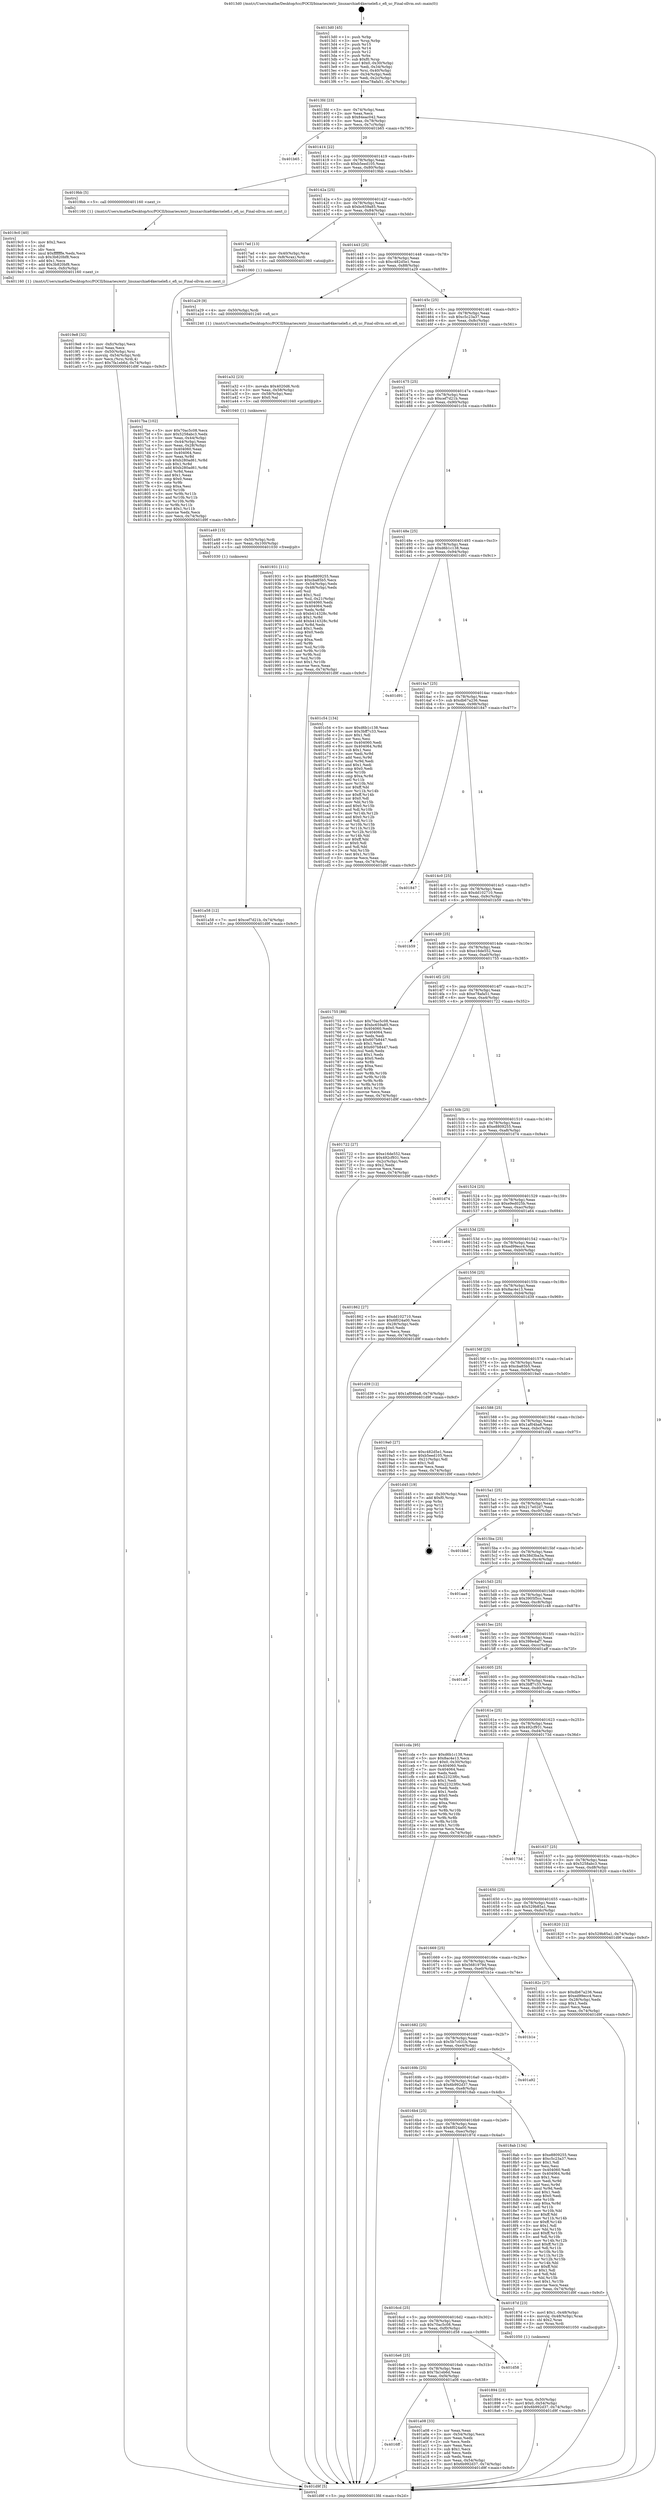 digraph "0x4013d0" {
  label = "0x4013d0 (/mnt/c/Users/mathe/Desktop/tcc/POCII/binaries/extr_linuxarchia64kernelefi.c_efi_uc_Final-ollvm.out::main(0))"
  labelloc = "t"
  node[shape=record]

  Entry [label="",width=0.3,height=0.3,shape=circle,fillcolor=black,style=filled]
  "0x4013fd" [label="{
     0x4013fd [23]\l
     | [instrs]\l
     &nbsp;&nbsp;0x4013fd \<+3\>: mov -0x74(%rbp),%eax\l
     &nbsp;&nbsp;0x401400 \<+2\>: mov %eax,%ecx\l
     &nbsp;&nbsp;0x401402 \<+6\>: sub $0x84eac042,%ecx\l
     &nbsp;&nbsp;0x401408 \<+3\>: mov %eax,-0x78(%rbp)\l
     &nbsp;&nbsp;0x40140b \<+3\>: mov %ecx,-0x7c(%rbp)\l
     &nbsp;&nbsp;0x40140e \<+6\>: je 0000000000401b65 \<main+0x795\>\l
  }"]
  "0x401b65" [label="{
     0x401b65\l
  }", style=dashed]
  "0x401414" [label="{
     0x401414 [22]\l
     | [instrs]\l
     &nbsp;&nbsp;0x401414 \<+5\>: jmp 0000000000401419 \<main+0x49\>\l
     &nbsp;&nbsp;0x401419 \<+3\>: mov -0x78(%rbp),%eax\l
     &nbsp;&nbsp;0x40141c \<+5\>: sub $0xb5eed105,%eax\l
     &nbsp;&nbsp;0x401421 \<+3\>: mov %eax,-0x80(%rbp)\l
     &nbsp;&nbsp;0x401424 \<+6\>: je 00000000004019bb \<main+0x5eb\>\l
  }"]
  Exit [label="",width=0.3,height=0.3,shape=circle,fillcolor=black,style=filled,peripheries=2]
  "0x4019bb" [label="{
     0x4019bb [5]\l
     | [instrs]\l
     &nbsp;&nbsp;0x4019bb \<+5\>: call 0000000000401160 \<next_i\>\l
     | [calls]\l
     &nbsp;&nbsp;0x401160 \{1\} (/mnt/c/Users/mathe/Desktop/tcc/POCII/binaries/extr_linuxarchia64kernelefi.c_efi_uc_Final-ollvm.out::next_i)\l
  }"]
  "0x40142a" [label="{
     0x40142a [25]\l
     | [instrs]\l
     &nbsp;&nbsp;0x40142a \<+5\>: jmp 000000000040142f \<main+0x5f\>\l
     &nbsp;&nbsp;0x40142f \<+3\>: mov -0x78(%rbp),%eax\l
     &nbsp;&nbsp;0x401432 \<+5\>: sub $0xbc659a85,%eax\l
     &nbsp;&nbsp;0x401437 \<+6\>: mov %eax,-0x84(%rbp)\l
     &nbsp;&nbsp;0x40143d \<+6\>: je 00000000004017ad \<main+0x3dd\>\l
  }"]
  "0x401a58" [label="{
     0x401a58 [12]\l
     | [instrs]\l
     &nbsp;&nbsp;0x401a58 \<+7\>: movl $0xcef7d21b,-0x74(%rbp)\l
     &nbsp;&nbsp;0x401a5f \<+5\>: jmp 0000000000401d9f \<main+0x9cf\>\l
  }"]
  "0x4017ad" [label="{
     0x4017ad [13]\l
     | [instrs]\l
     &nbsp;&nbsp;0x4017ad \<+4\>: mov -0x40(%rbp),%rax\l
     &nbsp;&nbsp;0x4017b1 \<+4\>: mov 0x8(%rax),%rdi\l
     &nbsp;&nbsp;0x4017b5 \<+5\>: call 0000000000401060 \<atoi@plt\>\l
     | [calls]\l
     &nbsp;&nbsp;0x401060 \{1\} (unknown)\l
  }"]
  "0x401443" [label="{
     0x401443 [25]\l
     | [instrs]\l
     &nbsp;&nbsp;0x401443 \<+5\>: jmp 0000000000401448 \<main+0x78\>\l
     &nbsp;&nbsp;0x401448 \<+3\>: mov -0x78(%rbp),%eax\l
     &nbsp;&nbsp;0x40144b \<+5\>: sub $0xc482d5e1,%eax\l
     &nbsp;&nbsp;0x401450 \<+6\>: mov %eax,-0x88(%rbp)\l
     &nbsp;&nbsp;0x401456 \<+6\>: je 0000000000401a29 \<main+0x659\>\l
  }"]
  "0x401a49" [label="{
     0x401a49 [15]\l
     | [instrs]\l
     &nbsp;&nbsp;0x401a49 \<+4\>: mov -0x50(%rbp),%rdi\l
     &nbsp;&nbsp;0x401a4d \<+6\>: mov %eax,-0x100(%rbp)\l
     &nbsp;&nbsp;0x401a53 \<+5\>: call 0000000000401030 \<free@plt\>\l
     | [calls]\l
     &nbsp;&nbsp;0x401030 \{1\} (unknown)\l
  }"]
  "0x401a29" [label="{
     0x401a29 [9]\l
     | [instrs]\l
     &nbsp;&nbsp;0x401a29 \<+4\>: mov -0x50(%rbp),%rdi\l
     &nbsp;&nbsp;0x401a2d \<+5\>: call 0000000000401240 \<efi_uc\>\l
     | [calls]\l
     &nbsp;&nbsp;0x401240 \{1\} (/mnt/c/Users/mathe/Desktop/tcc/POCII/binaries/extr_linuxarchia64kernelefi.c_efi_uc_Final-ollvm.out::efi_uc)\l
  }"]
  "0x40145c" [label="{
     0x40145c [25]\l
     | [instrs]\l
     &nbsp;&nbsp;0x40145c \<+5\>: jmp 0000000000401461 \<main+0x91\>\l
     &nbsp;&nbsp;0x401461 \<+3\>: mov -0x78(%rbp),%eax\l
     &nbsp;&nbsp;0x401464 \<+5\>: sub $0xc5c23a37,%eax\l
     &nbsp;&nbsp;0x401469 \<+6\>: mov %eax,-0x8c(%rbp)\l
     &nbsp;&nbsp;0x40146f \<+6\>: je 0000000000401931 \<main+0x561\>\l
  }"]
  "0x401a32" [label="{
     0x401a32 [23]\l
     | [instrs]\l
     &nbsp;&nbsp;0x401a32 \<+10\>: movabs $0x4020d6,%rdi\l
     &nbsp;&nbsp;0x401a3c \<+3\>: mov %eax,-0x58(%rbp)\l
     &nbsp;&nbsp;0x401a3f \<+3\>: mov -0x58(%rbp),%esi\l
     &nbsp;&nbsp;0x401a42 \<+2\>: mov $0x0,%al\l
     &nbsp;&nbsp;0x401a44 \<+5\>: call 0000000000401040 \<printf@plt\>\l
     | [calls]\l
     &nbsp;&nbsp;0x401040 \{1\} (unknown)\l
  }"]
  "0x401931" [label="{
     0x401931 [111]\l
     | [instrs]\l
     &nbsp;&nbsp;0x401931 \<+5\>: mov $0xe8809255,%eax\l
     &nbsp;&nbsp;0x401936 \<+5\>: mov $0xcba85b5,%ecx\l
     &nbsp;&nbsp;0x40193b \<+3\>: mov -0x54(%rbp),%edx\l
     &nbsp;&nbsp;0x40193e \<+3\>: cmp -0x48(%rbp),%edx\l
     &nbsp;&nbsp;0x401941 \<+4\>: setl %sil\l
     &nbsp;&nbsp;0x401945 \<+4\>: and $0x1,%sil\l
     &nbsp;&nbsp;0x401949 \<+4\>: mov %sil,-0x21(%rbp)\l
     &nbsp;&nbsp;0x40194d \<+7\>: mov 0x404060,%edx\l
     &nbsp;&nbsp;0x401954 \<+7\>: mov 0x404064,%edi\l
     &nbsp;&nbsp;0x40195b \<+3\>: mov %edx,%r8d\l
     &nbsp;&nbsp;0x40195e \<+7\>: sub $0xb414328c,%r8d\l
     &nbsp;&nbsp;0x401965 \<+4\>: sub $0x1,%r8d\l
     &nbsp;&nbsp;0x401969 \<+7\>: add $0xb414328c,%r8d\l
     &nbsp;&nbsp;0x401970 \<+4\>: imul %r8d,%edx\l
     &nbsp;&nbsp;0x401974 \<+3\>: and $0x1,%edx\l
     &nbsp;&nbsp;0x401977 \<+3\>: cmp $0x0,%edx\l
     &nbsp;&nbsp;0x40197a \<+4\>: sete %sil\l
     &nbsp;&nbsp;0x40197e \<+3\>: cmp $0xa,%edi\l
     &nbsp;&nbsp;0x401981 \<+4\>: setl %r9b\l
     &nbsp;&nbsp;0x401985 \<+3\>: mov %sil,%r10b\l
     &nbsp;&nbsp;0x401988 \<+3\>: and %r9b,%r10b\l
     &nbsp;&nbsp;0x40198b \<+3\>: xor %r9b,%sil\l
     &nbsp;&nbsp;0x40198e \<+3\>: or %sil,%r10b\l
     &nbsp;&nbsp;0x401991 \<+4\>: test $0x1,%r10b\l
     &nbsp;&nbsp;0x401995 \<+3\>: cmovne %ecx,%eax\l
     &nbsp;&nbsp;0x401998 \<+3\>: mov %eax,-0x74(%rbp)\l
     &nbsp;&nbsp;0x40199b \<+5\>: jmp 0000000000401d9f \<main+0x9cf\>\l
  }"]
  "0x401475" [label="{
     0x401475 [25]\l
     | [instrs]\l
     &nbsp;&nbsp;0x401475 \<+5\>: jmp 000000000040147a \<main+0xaa\>\l
     &nbsp;&nbsp;0x40147a \<+3\>: mov -0x78(%rbp),%eax\l
     &nbsp;&nbsp;0x40147d \<+5\>: sub $0xcef7d21b,%eax\l
     &nbsp;&nbsp;0x401482 \<+6\>: mov %eax,-0x90(%rbp)\l
     &nbsp;&nbsp;0x401488 \<+6\>: je 0000000000401c54 \<main+0x884\>\l
  }"]
  "0x4016ff" [label="{
     0x4016ff\l
  }", style=dashed]
  "0x401c54" [label="{
     0x401c54 [134]\l
     | [instrs]\l
     &nbsp;&nbsp;0x401c54 \<+5\>: mov $0xd6b1c138,%eax\l
     &nbsp;&nbsp;0x401c59 \<+5\>: mov $0x3bff7c33,%ecx\l
     &nbsp;&nbsp;0x401c5e \<+2\>: mov $0x1,%dl\l
     &nbsp;&nbsp;0x401c60 \<+2\>: xor %esi,%esi\l
     &nbsp;&nbsp;0x401c62 \<+7\>: mov 0x404060,%edi\l
     &nbsp;&nbsp;0x401c69 \<+8\>: mov 0x404064,%r8d\l
     &nbsp;&nbsp;0x401c71 \<+3\>: sub $0x1,%esi\l
     &nbsp;&nbsp;0x401c74 \<+3\>: mov %edi,%r9d\l
     &nbsp;&nbsp;0x401c77 \<+3\>: add %esi,%r9d\l
     &nbsp;&nbsp;0x401c7a \<+4\>: imul %r9d,%edi\l
     &nbsp;&nbsp;0x401c7e \<+3\>: and $0x1,%edi\l
     &nbsp;&nbsp;0x401c81 \<+3\>: cmp $0x0,%edi\l
     &nbsp;&nbsp;0x401c84 \<+4\>: sete %r10b\l
     &nbsp;&nbsp;0x401c88 \<+4\>: cmp $0xa,%r8d\l
     &nbsp;&nbsp;0x401c8c \<+4\>: setl %r11b\l
     &nbsp;&nbsp;0x401c90 \<+3\>: mov %r10b,%bl\l
     &nbsp;&nbsp;0x401c93 \<+3\>: xor $0xff,%bl\l
     &nbsp;&nbsp;0x401c96 \<+3\>: mov %r11b,%r14b\l
     &nbsp;&nbsp;0x401c99 \<+4\>: xor $0xff,%r14b\l
     &nbsp;&nbsp;0x401c9d \<+3\>: xor $0x0,%dl\l
     &nbsp;&nbsp;0x401ca0 \<+3\>: mov %bl,%r15b\l
     &nbsp;&nbsp;0x401ca3 \<+4\>: and $0x0,%r15b\l
     &nbsp;&nbsp;0x401ca7 \<+3\>: and %dl,%r10b\l
     &nbsp;&nbsp;0x401caa \<+3\>: mov %r14b,%r12b\l
     &nbsp;&nbsp;0x401cad \<+4\>: and $0x0,%r12b\l
     &nbsp;&nbsp;0x401cb1 \<+3\>: and %dl,%r11b\l
     &nbsp;&nbsp;0x401cb4 \<+3\>: or %r10b,%r15b\l
     &nbsp;&nbsp;0x401cb7 \<+3\>: or %r11b,%r12b\l
     &nbsp;&nbsp;0x401cba \<+3\>: xor %r12b,%r15b\l
     &nbsp;&nbsp;0x401cbd \<+3\>: or %r14b,%bl\l
     &nbsp;&nbsp;0x401cc0 \<+3\>: xor $0xff,%bl\l
     &nbsp;&nbsp;0x401cc3 \<+3\>: or $0x0,%dl\l
     &nbsp;&nbsp;0x401cc6 \<+2\>: and %dl,%bl\l
     &nbsp;&nbsp;0x401cc8 \<+3\>: or %bl,%r15b\l
     &nbsp;&nbsp;0x401ccb \<+4\>: test $0x1,%r15b\l
     &nbsp;&nbsp;0x401ccf \<+3\>: cmovne %ecx,%eax\l
     &nbsp;&nbsp;0x401cd2 \<+3\>: mov %eax,-0x74(%rbp)\l
     &nbsp;&nbsp;0x401cd5 \<+5\>: jmp 0000000000401d9f \<main+0x9cf\>\l
  }"]
  "0x40148e" [label="{
     0x40148e [25]\l
     | [instrs]\l
     &nbsp;&nbsp;0x40148e \<+5\>: jmp 0000000000401493 \<main+0xc3\>\l
     &nbsp;&nbsp;0x401493 \<+3\>: mov -0x78(%rbp),%eax\l
     &nbsp;&nbsp;0x401496 \<+5\>: sub $0xd6b1c138,%eax\l
     &nbsp;&nbsp;0x40149b \<+6\>: mov %eax,-0x94(%rbp)\l
     &nbsp;&nbsp;0x4014a1 \<+6\>: je 0000000000401d91 \<main+0x9c1\>\l
  }"]
  "0x401a08" [label="{
     0x401a08 [33]\l
     | [instrs]\l
     &nbsp;&nbsp;0x401a08 \<+2\>: xor %eax,%eax\l
     &nbsp;&nbsp;0x401a0a \<+3\>: mov -0x54(%rbp),%ecx\l
     &nbsp;&nbsp;0x401a0d \<+2\>: mov %eax,%edx\l
     &nbsp;&nbsp;0x401a0f \<+2\>: sub %ecx,%edx\l
     &nbsp;&nbsp;0x401a11 \<+2\>: mov %eax,%ecx\l
     &nbsp;&nbsp;0x401a13 \<+3\>: sub $0x1,%ecx\l
     &nbsp;&nbsp;0x401a16 \<+2\>: add %ecx,%edx\l
     &nbsp;&nbsp;0x401a18 \<+2\>: sub %edx,%eax\l
     &nbsp;&nbsp;0x401a1a \<+3\>: mov %eax,-0x54(%rbp)\l
     &nbsp;&nbsp;0x401a1d \<+7\>: movl $0x6b992d37,-0x74(%rbp)\l
     &nbsp;&nbsp;0x401a24 \<+5\>: jmp 0000000000401d9f \<main+0x9cf\>\l
  }"]
  "0x401d91" [label="{
     0x401d91\l
  }", style=dashed]
  "0x4014a7" [label="{
     0x4014a7 [25]\l
     | [instrs]\l
     &nbsp;&nbsp;0x4014a7 \<+5\>: jmp 00000000004014ac \<main+0xdc\>\l
     &nbsp;&nbsp;0x4014ac \<+3\>: mov -0x78(%rbp),%eax\l
     &nbsp;&nbsp;0x4014af \<+5\>: sub $0xdb67a236,%eax\l
     &nbsp;&nbsp;0x4014b4 \<+6\>: mov %eax,-0x98(%rbp)\l
     &nbsp;&nbsp;0x4014ba \<+6\>: je 0000000000401847 \<main+0x477\>\l
  }"]
  "0x4016e6" [label="{
     0x4016e6 [25]\l
     | [instrs]\l
     &nbsp;&nbsp;0x4016e6 \<+5\>: jmp 00000000004016eb \<main+0x31b\>\l
     &nbsp;&nbsp;0x4016eb \<+3\>: mov -0x78(%rbp),%eax\l
     &nbsp;&nbsp;0x4016ee \<+5\>: sub $0x7fa1eb6d,%eax\l
     &nbsp;&nbsp;0x4016f3 \<+6\>: mov %eax,-0xf4(%rbp)\l
     &nbsp;&nbsp;0x4016f9 \<+6\>: je 0000000000401a08 \<main+0x638\>\l
  }"]
  "0x401847" [label="{
     0x401847\l
  }", style=dashed]
  "0x4014c0" [label="{
     0x4014c0 [25]\l
     | [instrs]\l
     &nbsp;&nbsp;0x4014c0 \<+5\>: jmp 00000000004014c5 \<main+0xf5\>\l
     &nbsp;&nbsp;0x4014c5 \<+3\>: mov -0x78(%rbp),%eax\l
     &nbsp;&nbsp;0x4014c8 \<+5\>: sub $0xdd102710,%eax\l
     &nbsp;&nbsp;0x4014cd \<+6\>: mov %eax,-0x9c(%rbp)\l
     &nbsp;&nbsp;0x4014d3 \<+6\>: je 0000000000401b59 \<main+0x789\>\l
  }"]
  "0x401d58" [label="{
     0x401d58\l
  }", style=dashed]
  "0x401b59" [label="{
     0x401b59\l
  }", style=dashed]
  "0x4014d9" [label="{
     0x4014d9 [25]\l
     | [instrs]\l
     &nbsp;&nbsp;0x4014d9 \<+5\>: jmp 00000000004014de \<main+0x10e\>\l
     &nbsp;&nbsp;0x4014de \<+3\>: mov -0x78(%rbp),%eax\l
     &nbsp;&nbsp;0x4014e1 \<+5\>: sub $0xe16de552,%eax\l
     &nbsp;&nbsp;0x4014e6 \<+6\>: mov %eax,-0xa0(%rbp)\l
     &nbsp;&nbsp;0x4014ec \<+6\>: je 0000000000401755 \<main+0x385\>\l
  }"]
  "0x4019e8" [label="{
     0x4019e8 [32]\l
     | [instrs]\l
     &nbsp;&nbsp;0x4019e8 \<+6\>: mov -0xfc(%rbp),%ecx\l
     &nbsp;&nbsp;0x4019ee \<+3\>: imul %eax,%ecx\l
     &nbsp;&nbsp;0x4019f1 \<+4\>: mov -0x50(%rbp),%rsi\l
     &nbsp;&nbsp;0x4019f5 \<+4\>: movslq -0x54(%rbp),%rdi\l
     &nbsp;&nbsp;0x4019f9 \<+3\>: mov %ecx,(%rsi,%rdi,4)\l
     &nbsp;&nbsp;0x4019fc \<+7\>: movl $0x7fa1eb6d,-0x74(%rbp)\l
     &nbsp;&nbsp;0x401a03 \<+5\>: jmp 0000000000401d9f \<main+0x9cf\>\l
  }"]
  "0x401755" [label="{
     0x401755 [88]\l
     | [instrs]\l
     &nbsp;&nbsp;0x401755 \<+5\>: mov $0x70ac5c08,%eax\l
     &nbsp;&nbsp;0x40175a \<+5\>: mov $0xbc659a85,%ecx\l
     &nbsp;&nbsp;0x40175f \<+7\>: mov 0x404060,%edx\l
     &nbsp;&nbsp;0x401766 \<+7\>: mov 0x404064,%esi\l
     &nbsp;&nbsp;0x40176d \<+2\>: mov %edx,%edi\l
     &nbsp;&nbsp;0x40176f \<+6\>: sub $0x607b8447,%edi\l
     &nbsp;&nbsp;0x401775 \<+3\>: sub $0x1,%edi\l
     &nbsp;&nbsp;0x401778 \<+6\>: add $0x607b8447,%edi\l
     &nbsp;&nbsp;0x40177e \<+3\>: imul %edi,%edx\l
     &nbsp;&nbsp;0x401781 \<+3\>: and $0x1,%edx\l
     &nbsp;&nbsp;0x401784 \<+3\>: cmp $0x0,%edx\l
     &nbsp;&nbsp;0x401787 \<+4\>: sete %r8b\l
     &nbsp;&nbsp;0x40178b \<+3\>: cmp $0xa,%esi\l
     &nbsp;&nbsp;0x40178e \<+4\>: setl %r9b\l
     &nbsp;&nbsp;0x401792 \<+3\>: mov %r8b,%r10b\l
     &nbsp;&nbsp;0x401795 \<+3\>: and %r9b,%r10b\l
     &nbsp;&nbsp;0x401798 \<+3\>: xor %r9b,%r8b\l
     &nbsp;&nbsp;0x40179b \<+3\>: or %r8b,%r10b\l
     &nbsp;&nbsp;0x40179e \<+4\>: test $0x1,%r10b\l
     &nbsp;&nbsp;0x4017a2 \<+3\>: cmovne %ecx,%eax\l
     &nbsp;&nbsp;0x4017a5 \<+3\>: mov %eax,-0x74(%rbp)\l
     &nbsp;&nbsp;0x4017a8 \<+5\>: jmp 0000000000401d9f \<main+0x9cf\>\l
  }"]
  "0x4014f2" [label="{
     0x4014f2 [25]\l
     | [instrs]\l
     &nbsp;&nbsp;0x4014f2 \<+5\>: jmp 00000000004014f7 \<main+0x127\>\l
     &nbsp;&nbsp;0x4014f7 \<+3\>: mov -0x78(%rbp),%eax\l
     &nbsp;&nbsp;0x4014fa \<+5\>: sub $0xe78afa51,%eax\l
     &nbsp;&nbsp;0x4014ff \<+6\>: mov %eax,-0xa4(%rbp)\l
     &nbsp;&nbsp;0x401505 \<+6\>: je 0000000000401722 \<main+0x352\>\l
  }"]
  "0x4019c0" [label="{
     0x4019c0 [40]\l
     | [instrs]\l
     &nbsp;&nbsp;0x4019c0 \<+5\>: mov $0x2,%ecx\l
     &nbsp;&nbsp;0x4019c5 \<+1\>: cltd\l
     &nbsp;&nbsp;0x4019c6 \<+2\>: idiv %ecx\l
     &nbsp;&nbsp;0x4019c8 \<+6\>: imul $0xfffffffe,%edx,%ecx\l
     &nbsp;&nbsp;0x4019ce \<+6\>: sub $0x3b820bf8,%ecx\l
     &nbsp;&nbsp;0x4019d4 \<+3\>: add $0x1,%ecx\l
     &nbsp;&nbsp;0x4019d7 \<+6\>: add $0x3b820bf8,%ecx\l
     &nbsp;&nbsp;0x4019dd \<+6\>: mov %ecx,-0xfc(%rbp)\l
     &nbsp;&nbsp;0x4019e3 \<+5\>: call 0000000000401160 \<next_i\>\l
     | [calls]\l
     &nbsp;&nbsp;0x401160 \{1\} (/mnt/c/Users/mathe/Desktop/tcc/POCII/binaries/extr_linuxarchia64kernelefi.c_efi_uc_Final-ollvm.out::next_i)\l
  }"]
  "0x401722" [label="{
     0x401722 [27]\l
     | [instrs]\l
     &nbsp;&nbsp;0x401722 \<+5\>: mov $0xe16de552,%eax\l
     &nbsp;&nbsp;0x401727 \<+5\>: mov $0x492cf931,%ecx\l
     &nbsp;&nbsp;0x40172c \<+3\>: mov -0x2c(%rbp),%edx\l
     &nbsp;&nbsp;0x40172f \<+3\>: cmp $0x2,%edx\l
     &nbsp;&nbsp;0x401732 \<+3\>: cmovne %ecx,%eax\l
     &nbsp;&nbsp;0x401735 \<+3\>: mov %eax,-0x74(%rbp)\l
     &nbsp;&nbsp;0x401738 \<+5\>: jmp 0000000000401d9f \<main+0x9cf\>\l
  }"]
  "0x40150b" [label="{
     0x40150b [25]\l
     | [instrs]\l
     &nbsp;&nbsp;0x40150b \<+5\>: jmp 0000000000401510 \<main+0x140\>\l
     &nbsp;&nbsp;0x401510 \<+3\>: mov -0x78(%rbp),%eax\l
     &nbsp;&nbsp;0x401513 \<+5\>: sub $0xe8809255,%eax\l
     &nbsp;&nbsp;0x401518 \<+6\>: mov %eax,-0xa8(%rbp)\l
     &nbsp;&nbsp;0x40151e \<+6\>: je 0000000000401d74 \<main+0x9a4\>\l
  }"]
  "0x401d9f" [label="{
     0x401d9f [5]\l
     | [instrs]\l
     &nbsp;&nbsp;0x401d9f \<+5\>: jmp 00000000004013fd \<main+0x2d\>\l
  }"]
  "0x4013d0" [label="{
     0x4013d0 [45]\l
     | [instrs]\l
     &nbsp;&nbsp;0x4013d0 \<+1\>: push %rbp\l
     &nbsp;&nbsp;0x4013d1 \<+3\>: mov %rsp,%rbp\l
     &nbsp;&nbsp;0x4013d4 \<+2\>: push %r15\l
     &nbsp;&nbsp;0x4013d6 \<+2\>: push %r14\l
     &nbsp;&nbsp;0x4013d8 \<+2\>: push %r12\l
     &nbsp;&nbsp;0x4013da \<+1\>: push %rbx\l
     &nbsp;&nbsp;0x4013db \<+7\>: sub $0xf0,%rsp\l
     &nbsp;&nbsp;0x4013e2 \<+7\>: movl $0x0,-0x30(%rbp)\l
     &nbsp;&nbsp;0x4013e9 \<+3\>: mov %edi,-0x34(%rbp)\l
     &nbsp;&nbsp;0x4013ec \<+4\>: mov %rsi,-0x40(%rbp)\l
     &nbsp;&nbsp;0x4013f0 \<+3\>: mov -0x34(%rbp),%edi\l
     &nbsp;&nbsp;0x4013f3 \<+3\>: mov %edi,-0x2c(%rbp)\l
     &nbsp;&nbsp;0x4013f6 \<+7\>: movl $0xe78afa51,-0x74(%rbp)\l
  }"]
  "0x4017ba" [label="{
     0x4017ba [102]\l
     | [instrs]\l
     &nbsp;&nbsp;0x4017ba \<+5\>: mov $0x70ac5c08,%ecx\l
     &nbsp;&nbsp;0x4017bf \<+5\>: mov $0x5258abc3,%edx\l
     &nbsp;&nbsp;0x4017c4 \<+3\>: mov %eax,-0x44(%rbp)\l
     &nbsp;&nbsp;0x4017c7 \<+3\>: mov -0x44(%rbp),%eax\l
     &nbsp;&nbsp;0x4017ca \<+3\>: mov %eax,-0x28(%rbp)\l
     &nbsp;&nbsp;0x4017cd \<+7\>: mov 0x404060,%eax\l
     &nbsp;&nbsp;0x4017d4 \<+7\>: mov 0x404064,%esi\l
     &nbsp;&nbsp;0x4017db \<+3\>: mov %eax,%r8d\l
     &nbsp;&nbsp;0x4017de \<+7\>: sub $0xb280ad61,%r8d\l
     &nbsp;&nbsp;0x4017e5 \<+4\>: sub $0x1,%r8d\l
     &nbsp;&nbsp;0x4017e9 \<+7\>: add $0xb280ad61,%r8d\l
     &nbsp;&nbsp;0x4017f0 \<+4\>: imul %r8d,%eax\l
     &nbsp;&nbsp;0x4017f4 \<+3\>: and $0x1,%eax\l
     &nbsp;&nbsp;0x4017f7 \<+3\>: cmp $0x0,%eax\l
     &nbsp;&nbsp;0x4017fa \<+4\>: sete %r9b\l
     &nbsp;&nbsp;0x4017fe \<+3\>: cmp $0xa,%esi\l
     &nbsp;&nbsp;0x401801 \<+4\>: setl %r10b\l
     &nbsp;&nbsp;0x401805 \<+3\>: mov %r9b,%r11b\l
     &nbsp;&nbsp;0x401808 \<+3\>: and %r10b,%r11b\l
     &nbsp;&nbsp;0x40180b \<+3\>: xor %r10b,%r9b\l
     &nbsp;&nbsp;0x40180e \<+3\>: or %r9b,%r11b\l
     &nbsp;&nbsp;0x401811 \<+4\>: test $0x1,%r11b\l
     &nbsp;&nbsp;0x401815 \<+3\>: cmovne %edx,%ecx\l
     &nbsp;&nbsp;0x401818 \<+3\>: mov %ecx,-0x74(%rbp)\l
     &nbsp;&nbsp;0x40181b \<+5\>: jmp 0000000000401d9f \<main+0x9cf\>\l
  }"]
  "0x401894" [label="{
     0x401894 [23]\l
     | [instrs]\l
     &nbsp;&nbsp;0x401894 \<+4\>: mov %rax,-0x50(%rbp)\l
     &nbsp;&nbsp;0x401898 \<+7\>: movl $0x0,-0x54(%rbp)\l
     &nbsp;&nbsp;0x40189f \<+7\>: movl $0x6b992d37,-0x74(%rbp)\l
     &nbsp;&nbsp;0x4018a6 \<+5\>: jmp 0000000000401d9f \<main+0x9cf\>\l
  }"]
  "0x401d74" [label="{
     0x401d74\l
  }", style=dashed]
  "0x401524" [label="{
     0x401524 [25]\l
     | [instrs]\l
     &nbsp;&nbsp;0x401524 \<+5\>: jmp 0000000000401529 \<main+0x159\>\l
     &nbsp;&nbsp;0x401529 \<+3\>: mov -0x78(%rbp),%eax\l
     &nbsp;&nbsp;0x40152c \<+5\>: sub $0xe9ed025b,%eax\l
     &nbsp;&nbsp;0x401531 \<+6\>: mov %eax,-0xac(%rbp)\l
     &nbsp;&nbsp;0x401537 \<+6\>: je 0000000000401a64 \<main+0x694\>\l
  }"]
  "0x4016cd" [label="{
     0x4016cd [25]\l
     | [instrs]\l
     &nbsp;&nbsp;0x4016cd \<+5\>: jmp 00000000004016d2 \<main+0x302\>\l
     &nbsp;&nbsp;0x4016d2 \<+3\>: mov -0x78(%rbp),%eax\l
     &nbsp;&nbsp;0x4016d5 \<+5\>: sub $0x70ac5c08,%eax\l
     &nbsp;&nbsp;0x4016da \<+6\>: mov %eax,-0xf0(%rbp)\l
     &nbsp;&nbsp;0x4016e0 \<+6\>: je 0000000000401d58 \<main+0x988\>\l
  }"]
  "0x401a64" [label="{
     0x401a64\l
  }", style=dashed]
  "0x40153d" [label="{
     0x40153d [25]\l
     | [instrs]\l
     &nbsp;&nbsp;0x40153d \<+5\>: jmp 0000000000401542 \<main+0x172\>\l
     &nbsp;&nbsp;0x401542 \<+3\>: mov -0x78(%rbp),%eax\l
     &nbsp;&nbsp;0x401545 \<+5\>: sub $0xed99ecc4,%eax\l
     &nbsp;&nbsp;0x40154a \<+6\>: mov %eax,-0xb0(%rbp)\l
     &nbsp;&nbsp;0x401550 \<+6\>: je 0000000000401862 \<main+0x492\>\l
  }"]
  "0x40187d" [label="{
     0x40187d [23]\l
     | [instrs]\l
     &nbsp;&nbsp;0x40187d \<+7\>: movl $0x1,-0x48(%rbp)\l
     &nbsp;&nbsp;0x401884 \<+4\>: movslq -0x48(%rbp),%rax\l
     &nbsp;&nbsp;0x401888 \<+4\>: shl $0x2,%rax\l
     &nbsp;&nbsp;0x40188c \<+3\>: mov %rax,%rdi\l
     &nbsp;&nbsp;0x40188f \<+5\>: call 0000000000401050 \<malloc@plt\>\l
     | [calls]\l
     &nbsp;&nbsp;0x401050 \{1\} (unknown)\l
  }"]
  "0x401862" [label="{
     0x401862 [27]\l
     | [instrs]\l
     &nbsp;&nbsp;0x401862 \<+5\>: mov $0xdd102710,%eax\l
     &nbsp;&nbsp;0x401867 \<+5\>: mov $0x6f024a00,%ecx\l
     &nbsp;&nbsp;0x40186c \<+3\>: mov -0x28(%rbp),%edx\l
     &nbsp;&nbsp;0x40186f \<+3\>: cmp $0x0,%edx\l
     &nbsp;&nbsp;0x401872 \<+3\>: cmove %ecx,%eax\l
     &nbsp;&nbsp;0x401875 \<+3\>: mov %eax,-0x74(%rbp)\l
     &nbsp;&nbsp;0x401878 \<+5\>: jmp 0000000000401d9f \<main+0x9cf\>\l
  }"]
  "0x401556" [label="{
     0x401556 [25]\l
     | [instrs]\l
     &nbsp;&nbsp;0x401556 \<+5\>: jmp 000000000040155b \<main+0x18b\>\l
     &nbsp;&nbsp;0x40155b \<+3\>: mov -0x78(%rbp),%eax\l
     &nbsp;&nbsp;0x40155e \<+5\>: sub $0x8ac4e13,%eax\l
     &nbsp;&nbsp;0x401563 \<+6\>: mov %eax,-0xb4(%rbp)\l
     &nbsp;&nbsp;0x401569 \<+6\>: je 0000000000401d39 \<main+0x969\>\l
  }"]
  "0x4016b4" [label="{
     0x4016b4 [25]\l
     | [instrs]\l
     &nbsp;&nbsp;0x4016b4 \<+5\>: jmp 00000000004016b9 \<main+0x2e9\>\l
     &nbsp;&nbsp;0x4016b9 \<+3\>: mov -0x78(%rbp),%eax\l
     &nbsp;&nbsp;0x4016bc \<+5\>: sub $0x6f024a00,%eax\l
     &nbsp;&nbsp;0x4016c1 \<+6\>: mov %eax,-0xec(%rbp)\l
     &nbsp;&nbsp;0x4016c7 \<+6\>: je 000000000040187d \<main+0x4ad\>\l
  }"]
  "0x401d39" [label="{
     0x401d39 [12]\l
     | [instrs]\l
     &nbsp;&nbsp;0x401d39 \<+7\>: movl $0x1af04ba8,-0x74(%rbp)\l
     &nbsp;&nbsp;0x401d40 \<+5\>: jmp 0000000000401d9f \<main+0x9cf\>\l
  }"]
  "0x40156f" [label="{
     0x40156f [25]\l
     | [instrs]\l
     &nbsp;&nbsp;0x40156f \<+5\>: jmp 0000000000401574 \<main+0x1a4\>\l
     &nbsp;&nbsp;0x401574 \<+3\>: mov -0x78(%rbp),%eax\l
     &nbsp;&nbsp;0x401577 \<+5\>: sub $0xcba85b5,%eax\l
     &nbsp;&nbsp;0x40157c \<+6\>: mov %eax,-0xb8(%rbp)\l
     &nbsp;&nbsp;0x401582 \<+6\>: je 00000000004019a0 \<main+0x5d0\>\l
  }"]
  "0x4018ab" [label="{
     0x4018ab [134]\l
     | [instrs]\l
     &nbsp;&nbsp;0x4018ab \<+5\>: mov $0xe8809255,%eax\l
     &nbsp;&nbsp;0x4018b0 \<+5\>: mov $0xc5c23a37,%ecx\l
     &nbsp;&nbsp;0x4018b5 \<+2\>: mov $0x1,%dl\l
     &nbsp;&nbsp;0x4018b7 \<+2\>: xor %esi,%esi\l
     &nbsp;&nbsp;0x4018b9 \<+7\>: mov 0x404060,%edi\l
     &nbsp;&nbsp;0x4018c0 \<+8\>: mov 0x404064,%r8d\l
     &nbsp;&nbsp;0x4018c8 \<+3\>: sub $0x1,%esi\l
     &nbsp;&nbsp;0x4018cb \<+3\>: mov %edi,%r9d\l
     &nbsp;&nbsp;0x4018ce \<+3\>: add %esi,%r9d\l
     &nbsp;&nbsp;0x4018d1 \<+4\>: imul %r9d,%edi\l
     &nbsp;&nbsp;0x4018d5 \<+3\>: and $0x1,%edi\l
     &nbsp;&nbsp;0x4018d8 \<+3\>: cmp $0x0,%edi\l
     &nbsp;&nbsp;0x4018db \<+4\>: sete %r10b\l
     &nbsp;&nbsp;0x4018df \<+4\>: cmp $0xa,%r8d\l
     &nbsp;&nbsp;0x4018e3 \<+4\>: setl %r11b\l
     &nbsp;&nbsp;0x4018e7 \<+3\>: mov %r10b,%bl\l
     &nbsp;&nbsp;0x4018ea \<+3\>: xor $0xff,%bl\l
     &nbsp;&nbsp;0x4018ed \<+3\>: mov %r11b,%r14b\l
     &nbsp;&nbsp;0x4018f0 \<+4\>: xor $0xff,%r14b\l
     &nbsp;&nbsp;0x4018f4 \<+3\>: xor $0x1,%dl\l
     &nbsp;&nbsp;0x4018f7 \<+3\>: mov %bl,%r15b\l
     &nbsp;&nbsp;0x4018fa \<+4\>: and $0xff,%r15b\l
     &nbsp;&nbsp;0x4018fe \<+3\>: and %dl,%r10b\l
     &nbsp;&nbsp;0x401901 \<+3\>: mov %r14b,%r12b\l
     &nbsp;&nbsp;0x401904 \<+4\>: and $0xff,%r12b\l
     &nbsp;&nbsp;0x401908 \<+3\>: and %dl,%r11b\l
     &nbsp;&nbsp;0x40190b \<+3\>: or %r10b,%r15b\l
     &nbsp;&nbsp;0x40190e \<+3\>: or %r11b,%r12b\l
     &nbsp;&nbsp;0x401911 \<+3\>: xor %r12b,%r15b\l
     &nbsp;&nbsp;0x401914 \<+3\>: or %r14b,%bl\l
     &nbsp;&nbsp;0x401917 \<+3\>: xor $0xff,%bl\l
     &nbsp;&nbsp;0x40191a \<+3\>: or $0x1,%dl\l
     &nbsp;&nbsp;0x40191d \<+2\>: and %dl,%bl\l
     &nbsp;&nbsp;0x40191f \<+3\>: or %bl,%r15b\l
     &nbsp;&nbsp;0x401922 \<+4\>: test $0x1,%r15b\l
     &nbsp;&nbsp;0x401926 \<+3\>: cmovne %ecx,%eax\l
     &nbsp;&nbsp;0x401929 \<+3\>: mov %eax,-0x74(%rbp)\l
     &nbsp;&nbsp;0x40192c \<+5\>: jmp 0000000000401d9f \<main+0x9cf\>\l
  }"]
  "0x4019a0" [label="{
     0x4019a0 [27]\l
     | [instrs]\l
     &nbsp;&nbsp;0x4019a0 \<+5\>: mov $0xc482d5e1,%eax\l
     &nbsp;&nbsp;0x4019a5 \<+5\>: mov $0xb5eed105,%ecx\l
     &nbsp;&nbsp;0x4019aa \<+3\>: mov -0x21(%rbp),%dl\l
     &nbsp;&nbsp;0x4019ad \<+3\>: test $0x1,%dl\l
     &nbsp;&nbsp;0x4019b0 \<+3\>: cmovne %ecx,%eax\l
     &nbsp;&nbsp;0x4019b3 \<+3\>: mov %eax,-0x74(%rbp)\l
     &nbsp;&nbsp;0x4019b6 \<+5\>: jmp 0000000000401d9f \<main+0x9cf\>\l
  }"]
  "0x401588" [label="{
     0x401588 [25]\l
     | [instrs]\l
     &nbsp;&nbsp;0x401588 \<+5\>: jmp 000000000040158d \<main+0x1bd\>\l
     &nbsp;&nbsp;0x40158d \<+3\>: mov -0x78(%rbp),%eax\l
     &nbsp;&nbsp;0x401590 \<+5\>: sub $0x1af04ba8,%eax\l
     &nbsp;&nbsp;0x401595 \<+6\>: mov %eax,-0xbc(%rbp)\l
     &nbsp;&nbsp;0x40159b \<+6\>: je 0000000000401d45 \<main+0x975\>\l
  }"]
  "0x40169b" [label="{
     0x40169b [25]\l
     | [instrs]\l
     &nbsp;&nbsp;0x40169b \<+5\>: jmp 00000000004016a0 \<main+0x2d0\>\l
     &nbsp;&nbsp;0x4016a0 \<+3\>: mov -0x78(%rbp),%eax\l
     &nbsp;&nbsp;0x4016a3 \<+5\>: sub $0x6b992d37,%eax\l
     &nbsp;&nbsp;0x4016a8 \<+6\>: mov %eax,-0xe8(%rbp)\l
     &nbsp;&nbsp;0x4016ae \<+6\>: je 00000000004018ab \<main+0x4db\>\l
  }"]
  "0x401d45" [label="{
     0x401d45 [19]\l
     | [instrs]\l
     &nbsp;&nbsp;0x401d45 \<+3\>: mov -0x30(%rbp),%eax\l
     &nbsp;&nbsp;0x401d48 \<+7\>: add $0xf0,%rsp\l
     &nbsp;&nbsp;0x401d4f \<+1\>: pop %rbx\l
     &nbsp;&nbsp;0x401d50 \<+2\>: pop %r12\l
     &nbsp;&nbsp;0x401d52 \<+2\>: pop %r14\l
     &nbsp;&nbsp;0x401d54 \<+2\>: pop %r15\l
     &nbsp;&nbsp;0x401d56 \<+1\>: pop %rbp\l
     &nbsp;&nbsp;0x401d57 \<+1\>: ret\l
  }"]
  "0x4015a1" [label="{
     0x4015a1 [25]\l
     | [instrs]\l
     &nbsp;&nbsp;0x4015a1 \<+5\>: jmp 00000000004015a6 \<main+0x1d6\>\l
     &nbsp;&nbsp;0x4015a6 \<+3\>: mov -0x78(%rbp),%eax\l
     &nbsp;&nbsp;0x4015a9 \<+5\>: sub $0x217e02d7,%eax\l
     &nbsp;&nbsp;0x4015ae \<+6\>: mov %eax,-0xc0(%rbp)\l
     &nbsp;&nbsp;0x4015b4 \<+6\>: je 0000000000401bbd \<main+0x7ed\>\l
  }"]
  "0x401a92" [label="{
     0x401a92\l
  }", style=dashed]
  "0x401bbd" [label="{
     0x401bbd\l
  }", style=dashed]
  "0x4015ba" [label="{
     0x4015ba [25]\l
     | [instrs]\l
     &nbsp;&nbsp;0x4015ba \<+5\>: jmp 00000000004015bf \<main+0x1ef\>\l
     &nbsp;&nbsp;0x4015bf \<+3\>: mov -0x78(%rbp),%eax\l
     &nbsp;&nbsp;0x4015c2 \<+5\>: sub $0x38d3ba3a,%eax\l
     &nbsp;&nbsp;0x4015c7 \<+6\>: mov %eax,-0xc4(%rbp)\l
     &nbsp;&nbsp;0x4015cd \<+6\>: je 0000000000401aad \<main+0x6dd\>\l
  }"]
  "0x401682" [label="{
     0x401682 [25]\l
     | [instrs]\l
     &nbsp;&nbsp;0x401682 \<+5\>: jmp 0000000000401687 \<main+0x2b7\>\l
     &nbsp;&nbsp;0x401687 \<+3\>: mov -0x78(%rbp),%eax\l
     &nbsp;&nbsp;0x40168a \<+5\>: sub $0x5b7c031b,%eax\l
     &nbsp;&nbsp;0x40168f \<+6\>: mov %eax,-0xe4(%rbp)\l
     &nbsp;&nbsp;0x401695 \<+6\>: je 0000000000401a92 \<main+0x6c2\>\l
  }"]
  "0x401aad" [label="{
     0x401aad\l
  }", style=dashed]
  "0x4015d3" [label="{
     0x4015d3 [25]\l
     | [instrs]\l
     &nbsp;&nbsp;0x4015d3 \<+5\>: jmp 00000000004015d8 \<main+0x208\>\l
     &nbsp;&nbsp;0x4015d8 \<+3\>: mov -0x78(%rbp),%eax\l
     &nbsp;&nbsp;0x4015db \<+5\>: sub $0x3905f5cc,%eax\l
     &nbsp;&nbsp;0x4015e0 \<+6\>: mov %eax,-0xc8(%rbp)\l
     &nbsp;&nbsp;0x4015e6 \<+6\>: je 0000000000401c48 \<main+0x878\>\l
  }"]
  "0x401b1e" [label="{
     0x401b1e\l
  }", style=dashed]
  "0x401c48" [label="{
     0x401c48\l
  }", style=dashed]
  "0x4015ec" [label="{
     0x4015ec [25]\l
     | [instrs]\l
     &nbsp;&nbsp;0x4015ec \<+5\>: jmp 00000000004015f1 \<main+0x221\>\l
     &nbsp;&nbsp;0x4015f1 \<+3\>: mov -0x78(%rbp),%eax\l
     &nbsp;&nbsp;0x4015f4 \<+5\>: sub $0x398e4af7,%eax\l
     &nbsp;&nbsp;0x4015f9 \<+6\>: mov %eax,-0xcc(%rbp)\l
     &nbsp;&nbsp;0x4015ff \<+6\>: je 0000000000401aff \<main+0x72f\>\l
  }"]
  "0x401669" [label="{
     0x401669 [25]\l
     | [instrs]\l
     &nbsp;&nbsp;0x401669 \<+5\>: jmp 000000000040166e \<main+0x29e\>\l
     &nbsp;&nbsp;0x40166e \<+3\>: mov -0x78(%rbp),%eax\l
     &nbsp;&nbsp;0x401671 \<+5\>: sub $0x5681979d,%eax\l
     &nbsp;&nbsp;0x401676 \<+6\>: mov %eax,-0xe0(%rbp)\l
     &nbsp;&nbsp;0x40167c \<+6\>: je 0000000000401b1e \<main+0x74e\>\l
  }"]
  "0x401aff" [label="{
     0x401aff\l
  }", style=dashed]
  "0x401605" [label="{
     0x401605 [25]\l
     | [instrs]\l
     &nbsp;&nbsp;0x401605 \<+5\>: jmp 000000000040160a \<main+0x23a\>\l
     &nbsp;&nbsp;0x40160a \<+3\>: mov -0x78(%rbp),%eax\l
     &nbsp;&nbsp;0x40160d \<+5\>: sub $0x3bff7c33,%eax\l
     &nbsp;&nbsp;0x401612 \<+6\>: mov %eax,-0xd0(%rbp)\l
     &nbsp;&nbsp;0x401618 \<+6\>: je 0000000000401cda \<main+0x90a\>\l
  }"]
  "0x40182c" [label="{
     0x40182c [27]\l
     | [instrs]\l
     &nbsp;&nbsp;0x40182c \<+5\>: mov $0xdb67a236,%eax\l
     &nbsp;&nbsp;0x401831 \<+5\>: mov $0xed99ecc4,%ecx\l
     &nbsp;&nbsp;0x401836 \<+3\>: mov -0x28(%rbp),%edx\l
     &nbsp;&nbsp;0x401839 \<+3\>: cmp $0x1,%edx\l
     &nbsp;&nbsp;0x40183c \<+3\>: cmovl %ecx,%eax\l
     &nbsp;&nbsp;0x40183f \<+3\>: mov %eax,-0x74(%rbp)\l
     &nbsp;&nbsp;0x401842 \<+5\>: jmp 0000000000401d9f \<main+0x9cf\>\l
  }"]
  "0x401cda" [label="{
     0x401cda [95]\l
     | [instrs]\l
     &nbsp;&nbsp;0x401cda \<+5\>: mov $0xd6b1c138,%eax\l
     &nbsp;&nbsp;0x401cdf \<+5\>: mov $0x8ac4e13,%ecx\l
     &nbsp;&nbsp;0x401ce4 \<+7\>: movl $0x0,-0x30(%rbp)\l
     &nbsp;&nbsp;0x401ceb \<+7\>: mov 0x404060,%edx\l
     &nbsp;&nbsp;0x401cf2 \<+7\>: mov 0x404064,%esi\l
     &nbsp;&nbsp;0x401cf9 \<+2\>: mov %edx,%edi\l
     &nbsp;&nbsp;0x401cfb \<+6\>: add $0x22323f0c,%edi\l
     &nbsp;&nbsp;0x401d01 \<+3\>: sub $0x1,%edi\l
     &nbsp;&nbsp;0x401d04 \<+6\>: sub $0x22323f0c,%edi\l
     &nbsp;&nbsp;0x401d0a \<+3\>: imul %edi,%edx\l
     &nbsp;&nbsp;0x401d0d \<+3\>: and $0x1,%edx\l
     &nbsp;&nbsp;0x401d10 \<+3\>: cmp $0x0,%edx\l
     &nbsp;&nbsp;0x401d13 \<+4\>: sete %r8b\l
     &nbsp;&nbsp;0x401d17 \<+3\>: cmp $0xa,%esi\l
     &nbsp;&nbsp;0x401d1a \<+4\>: setl %r9b\l
     &nbsp;&nbsp;0x401d1e \<+3\>: mov %r8b,%r10b\l
     &nbsp;&nbsp;0x401d21 \<+3\>: and %r9b,%r10b\l
     &nbsp;&nbsp;0x401d24 \<+3\>: xor %r9b,%r8b\l
     &nbsp;&nbsp;0x401d27 \<+3\>: or %r8b,%r10b\l
     &nbsp;&nbsp;0x401d2a \<+4\>: test $0x1,%r10b\l
     &nbsp;&nbsp;0x401d2e \<+3\>: cmovne %ecx,%eax\l
     &nbsp;&nbsp;0x401d31 \<+3\>: mov %eax,-0x74(%rbp)\l
     &nbsp;&nbsp;0x401d34 \<+5\>: jmp 0000000000401d9f \<main+0x9cf\>\l
  }"]
  "0x40161e" [label="{
     0x40161e [25]\l
     | [instrs]\l
     &nbsp;&nbsp;0x40161e \<+5\>: jmp 0000000000401623 \<main+0x253\>\l
     &nbsp;&nbsp;0x401623 \<+3\>: mov -0x78(%rbp),%eax\l
     &nbsp;&nbsp;0x401626 \<+5\>: sub $0x492cf931,%eax\l
     &nbsp;&nbsp;0x40162b \<+6\>: mov %eax,-0xd4(%rbp)\l
     &nbsp;&nbsp;0x401631 \<+6\>: je 000000000040173d \<main+0x36d\>\l
  }"]
  "0x401650" [label="{
     0x401650 [25]\l
     | [instrs]\l
     &nbsp;&nbsp;0x401650 \<+5\>: jmp 0000000000401655 \<main+0x285\>\l
     &nbsp;&nbsp;0x401655 \<+3\>: mov -0x78(%rbp),%eax\l
     &nbsp;&nbsp;0x401658 \<+5\>: sub $0x529b85a1,%eax\l
     &nbsp;&nbsp;0x40165d \<+6\>: mov %eax,-0xdc(%rbp)\l
     &nbsp;&nbsp;0x401663 \<+6\>: je 000000000040182c \<main+0x45c\>\l
  }"]
  "0x40173d" [label="{
     0x40173d\l
  }", style=dashed]
  "0x401637" [label="{
     0x401637 [25]\l
     | [instrs]\l
     &nbsp;&nbsp;0x401637 \<+5\>: jmp 000000000040163c \<main+0x26c\>\l
     &nbsp;&nbsp;0x40163c \<+3\>: mov -0x78(%rbp),%eax\l
     &nbsp;&nbsp;0x40163f \<+5\>: sub $0x5258abc3,%eax\l
     &nbsp;&nbsp;0x401644 \<+6\>: mov %eax,-0xd8(%rbp)\l
     &nbsp;&nbsp;0x40164a \<+6\>: je 0000000000401820 \<main+0x450\>\l
  }"]
  "0x401820" [label="{
     0x401820 [12]\l
     | [instrs]\l
     &nbsp;&nbsp;0x401820 \<+7\>: movl $0x529b85a1,-0x74(%rbp)\l
     &nbsp;&nbsp;0x401827 \<+5\>: jmp 0000000000401d9f \<main+0x9cf\>\l
  }"]
  Entry -> "0x4013d0" [label=" 1"]
  "0x4013fd" -> "0x401b65" [label=" 0"]
  "0x4013fd" -> "0x401414" [label=" 20"]
  "0x401d45" -> Exit [label=" 1"]
  "0x401414" -> "0x4019bb" [label=" 1"]
  "0x401414" -> "0x40142a" [label=" 19"]
  "0x401d39" -> "0x401d9f" [label=" 1"]
  "0x40142a" -> "0x4017ad" [label=" 1"]
  "0x40142a" -> "0x401443" [label=" 18"]
  "0x401cda" -> "0x401d9f" [label=" 1"]
  "0x401443" -> "0x401a29" [label=" 1"]
  "0x401443" -> "0x40145c" [label=" 17"]
  "0x401c54" -> "0x401d9f" [label=" 1"]
  "0x40145c" -> "0x401931" [label=" 2"]
  "0x40145c" -> "0x401475" [label=" 15"]
  "0x401a58" -> "0x401d9f" [label=" 1"]
  "0x401475" -> "0x401c54" [label=" 1"]
  "0x401475" -> "0x40148e" [label=" 14"]
  "0x401a49" -> "0x401a58" [label=" 1"]
  "0x40148e" -> "0x401d91" [label=" 0"]
  "0x40148e" -> "0x4014a7" [label=" 14"]
  "0x401a32" -> "0x401a49" [label=" 1"]
  "0x4014a7" -> "0x401847" [label=" 0"]
  "0x4014a7" -> "0x4014c0" [label=" 14"]
  "0x401a08" -> "0x401d9f" [label=" 1"]
  "0x4014c0" -> "0x401b59" [label=" 0"]
  "0x4014c0" -> "0x4014d9" [label=" 14"]
  "0x4016e6" -> "0x4016ff" [label=" 0"]
  "0x4014d9" -> "0x401755" [label=" 1"]
  "0x4014d9" -> "0x4014f2" [label=" 13"]
  "0x401a29" -> "0x401a32" [label=" 1"]
  "0x4014f2" -> "0x401722" [label=" 1"]
  "0x4014f2" -> "0x40150b" [label=" 12"]
  "0x401722" -> "0x401d9f" [label=" 1"]
  "0x4013d0" -> "0x4013fd" [label=" 1"]
  "0x401d9f" -> "0x4013fd" [label=" 19"]
  "0x401755" -> "0x401d9f" [label=" 1"]
  "0x4017ad" -> "0x4017ba" [label=" 1"]
  "0x4017ba" -> "0x401d9f" [label=" 1"]
  "0x4016cd" -> "0x4016e6" [label=" 1"]
  "0x40150b" -> "0x401d74" [label=" 0"]
  "0x40150b" -> "0x401524" [label=" 12"]
  "0x4016cd" -> "0x401d58" [label=" 0"]
  "0x401524" -> "0x401a64" [label=" 0"]
  "0x401524" -> "0x40153d" [label=" 12"]
  "0x4016e6" -> "0x401a08" [label=" 1"]
  "0x40153d" -> "0x401862" [label=" 1"]
  "0x40153d" -> "0x401556" [label=" 11"]
  "0x4019e8" -> "0x401d9f" [label=" 1"]
  "0x401556" -> "0x401d39" [label=" 1"]
  "0x401556" -> "0x40156f" [label=" 10"]
  "0x4019bb" -> "0x4019c0" [label=" 1"]
  "0x40156f" -> "0x4019a0" [label=" 2"]
  "0x40156f" -> "0x401588" [label=" 8"]
  "0x4019a0" -> "0x401d9f" [label=" 2"]
  "0x401588" -> "0x401d45" [label=" 1"]
  "0x401588" -> "0x4015a1" [label=" 7"]
  "0x4018ab" -> "0x401d9f" [label=" 2"]
  "0x4015a1" -> "0x401bbd" [label=" 0"]
  "0x4015a1" -> "0x4015ba" [label=" 7"]
  "0x401894" -> "0x401d9f" [label=" 1"]
  "0x4015ba" -> "0x401aad" [label=" 0"]
  "0x4015ba" -> "0x4015d3" [label=" 7"]
  "0x4016b4" -> "0x4016cd" [label=" 1"]
  "0x4015d3" -> "0x401c48" [label=" 0"]
  "0x4015d3" -> "0x4015ec" [label=" 7"]
  "0x4016b4" -> "0x40187d" [label=" 1"]
  "0x4015ec" -> "0x401aff" [label=" 0"]
  "0x4015ec" -> "0x401605" [label=" 7"]
  "0x40169b" -> "0x4016b4" [label=" 2"]
  "0x401605" -> "0x401cda" [label=" 1"]
  "0x401605" -> "0x40161e" [label=" 6"]
  "0x40169b" -> "0x4018ab" [label=" 2"]
  "0x40161e" -> "0x40173d" [label=" 0"]
  "0x40161e" -> "0x401637" [label=" 6"]
  "0x401682" -> "0x40169b" [label=" 4"]
  "0x401637" -> "0x401820" [label=" 1"]
  "0x401637" -> "0x401650" [label=" 5"]
  "0x401820" -> "0x401d9f" [label=" 1"]
  "0x401931" -> "0x401d9f" [label=" 2"]
  "0x401650" -> "0x40182c" [label=" 1"]
  "0x401650" -> "0x401669" [label=" 4"]
  "0x40182c" -> "0x401d9f" [label=" 1"]
  "0x401862" -> "0x401d9f" [label=" 1"]
  "0x4019c0" -> "0x4019e8" [label=" 1"]
  "0x401669" -> "0x401b1e" [label=" 0"]
  "0x401669" -> "0x401682" [label=" 4"]
  "0x40187d" -> "0x401894" [label=" 1"]
  "0x401682" -> "0x401a92" [label=" 0"]
}
